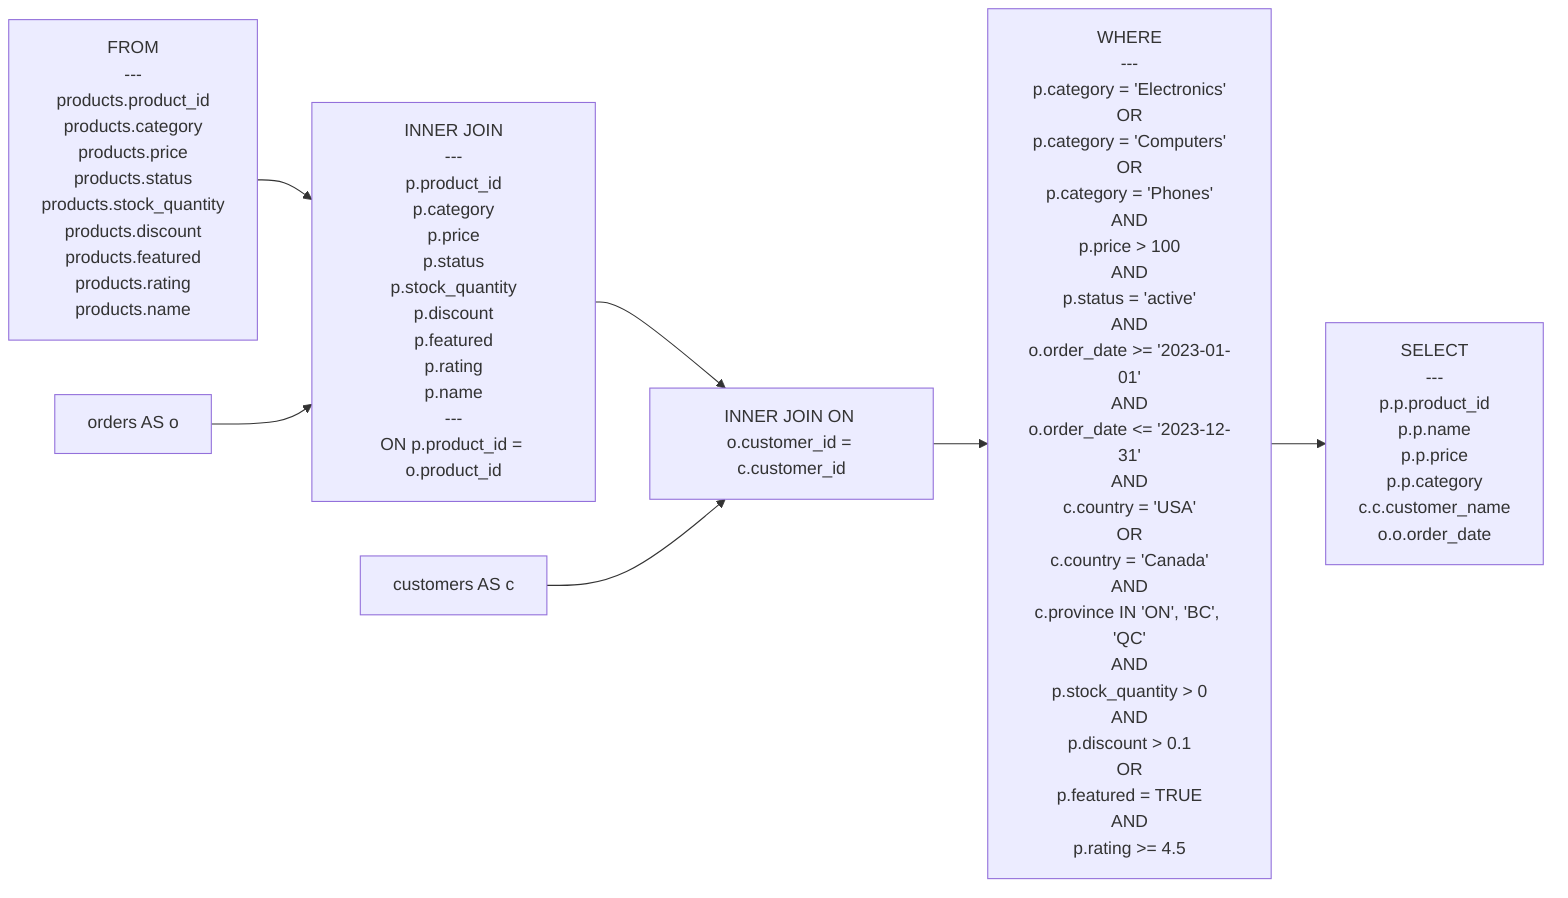 flowchart LR
    node_0["FROM<br/>---<br/>products.product_id<br/>products.category<br/>products.price<br/>products.status<br/>products.stock_quantity<br/>products.discount<br/>products.featured<br/>products.rating<br/>products.name"]
    node_1[orders AS o]
    node_2["INNER JOIN<br/>---<br/>p.product_id<br/>p.category<br/>p.price<br/>p.status<br/>p.stock_quantity<br/>p.discount<br/>p.featured<br/>p.rating<br/>p.name<br/>---<br/>ON p.product_id = o.product_id"]
    node_3[customers AS c]
    node_4["INNER JOIN ON o.customer_id = c.customer_id"]
    node_5["WHERE<br/>---<br/>p.category = 'Electronics'<br/>OR<br/>p.category = 'Computers'<br/>OR<br/>p.category = 'Phones'<br/>AND<br/>p.price &gt; 100<br/>AND<br/>p.status = 'active'<br/>AND<br/>o.order_date &gt;= '2023-01-01'<br/>AND<br/>o.order_date &lt;= '2023-12-31'<br/>AND<br/>c.country = 'USA'<br/>OR<br/>c.country = 'Canada'<br/>AND<br/>c.province IN 'ON', 'BC', 'QC'<br/>AND<br/>p.stock_quantity &gt; 0<br/>AND<br/>p.discount &gt; 0.1<br/>OR<br/>p.featured = TRUE<br/>AND<br/>p.rating &gt;= 4.5"]
    node_6["SELECT<br/>---<br/>p.p.product_id<br/>p.p.name<br/>p.p.price<br/>p.p.category<br/>c.c.customer_name<br/>o.o.order_date"]
    node_0 --> node_2
    node_1 --> node_2
    node_2 --> node_4
    node_3 --> node_4
    node_4 --> node_5
    node_5 --> node_6